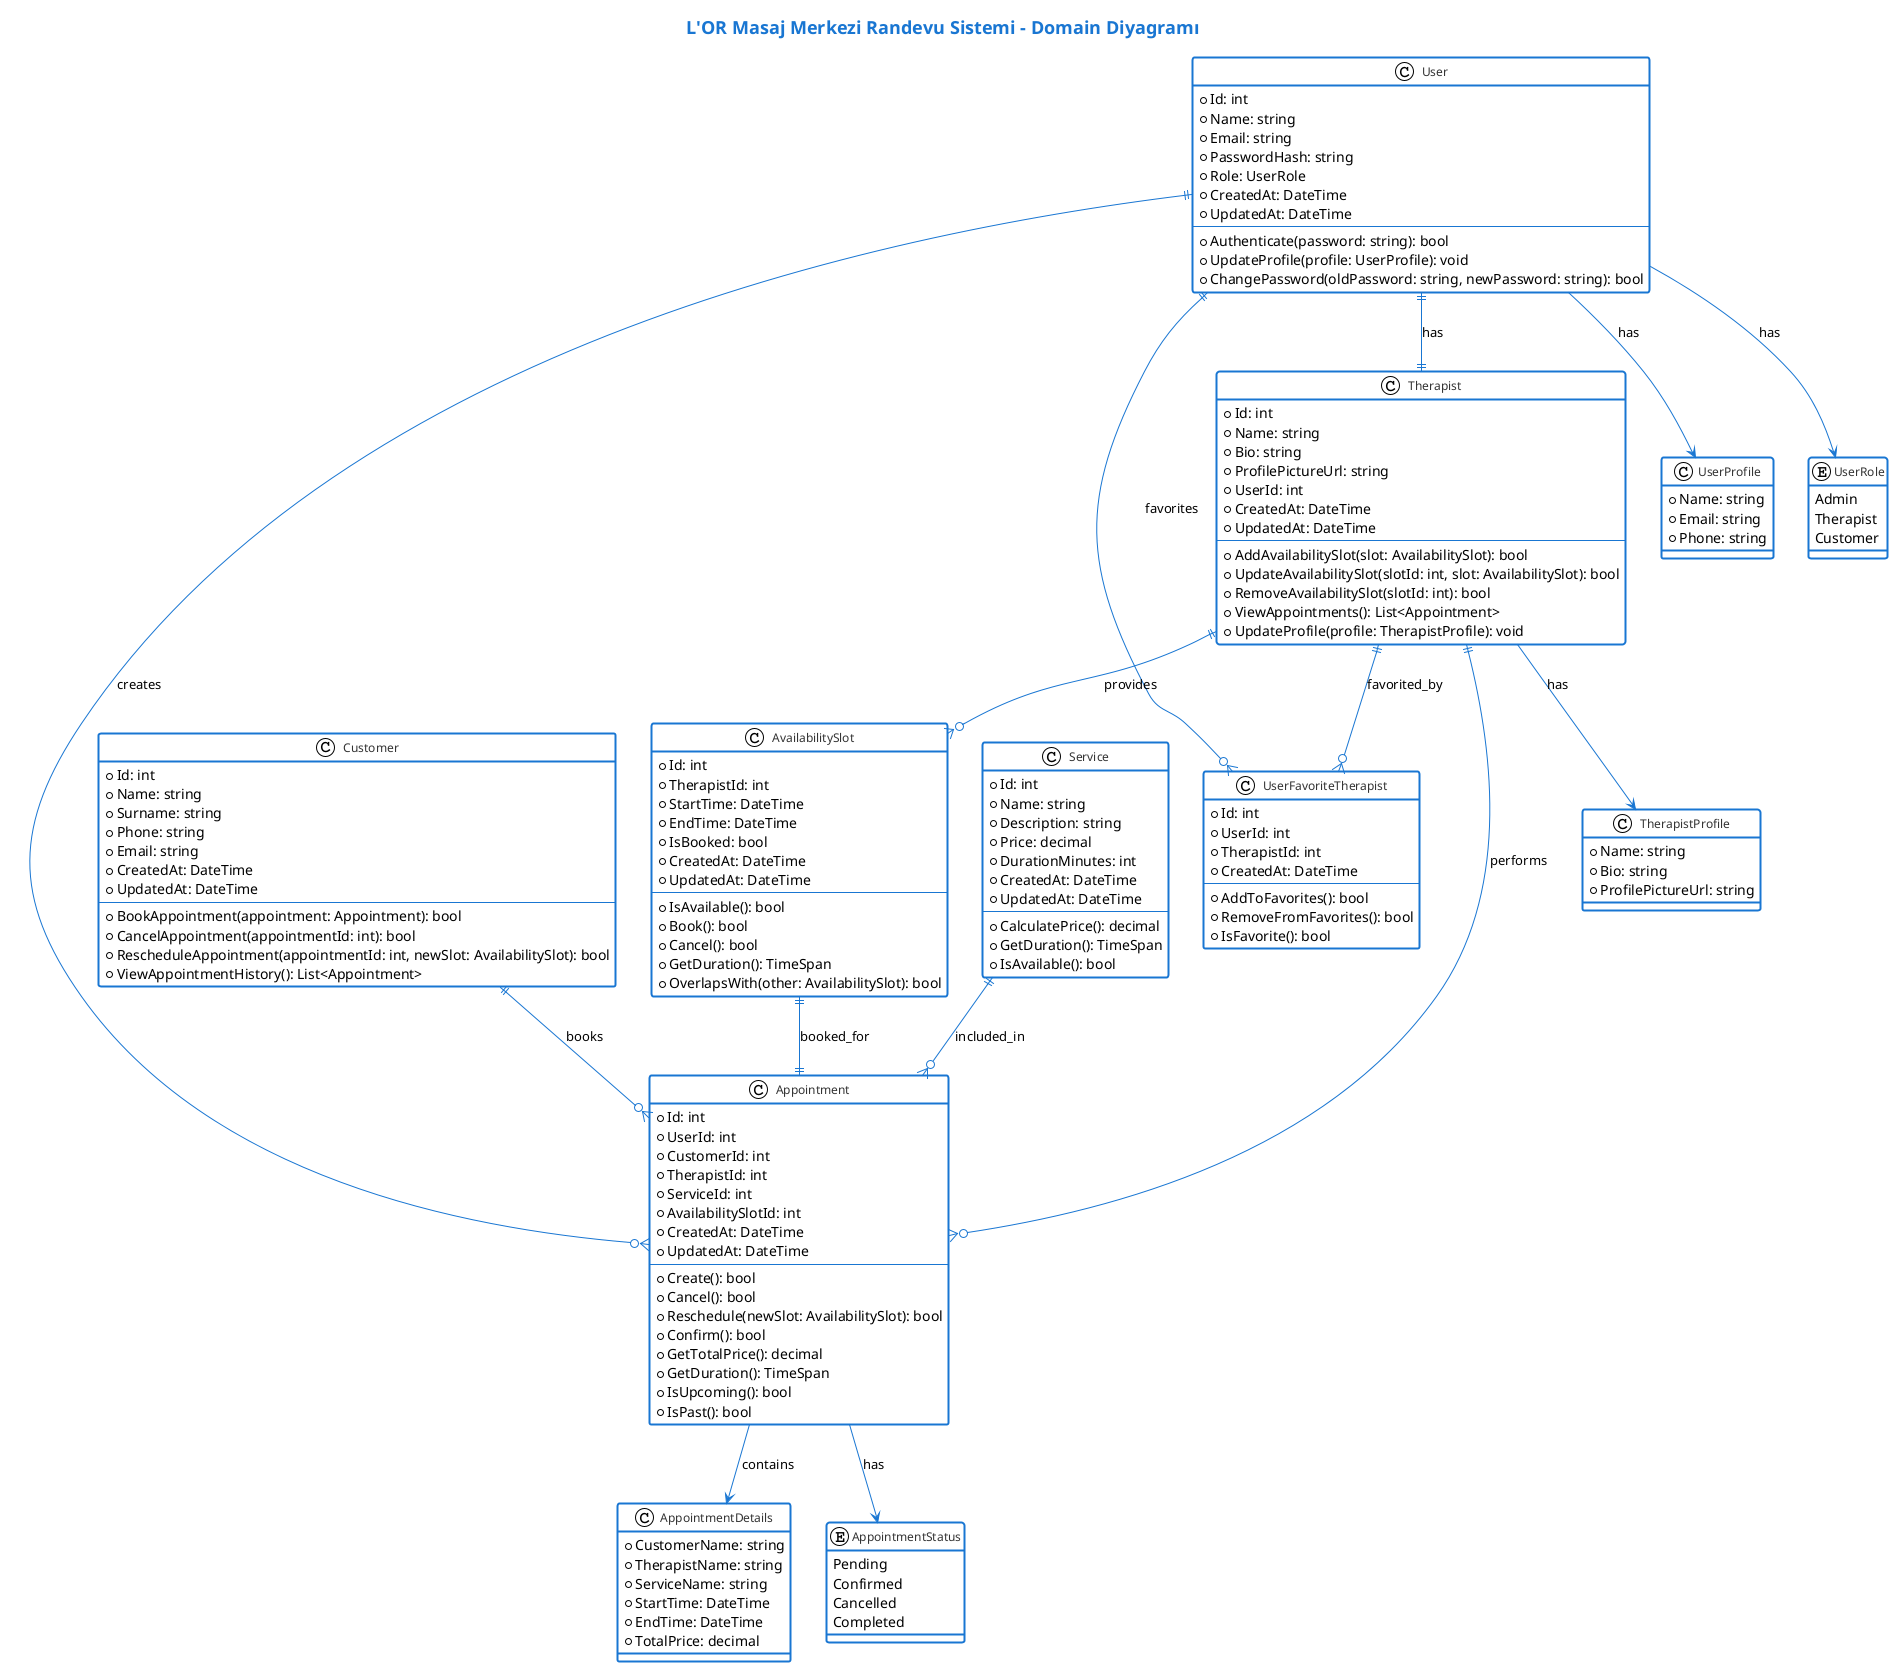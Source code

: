 @startuml LOR_Masaj_Merkezi_DomainDiagram

!theme plain
skinparam backgroundColor white
skinparam class {
    BackgroundColor white
    BorderColor #1976D2
    ArrowColor #1976D2
    FontColor #333333
    FontSize 12
    FontName Arial
    BorderThickness 2
    RoundCorner 10
}

skinparam enum {
    BackgroundColor #E3F2FD
    BorderColor #1976D2
    FontColor #1976D2
    FontSize 11
    FontName Arial
    BorderThickness 1
    RoundCorner 8
}

skinparam title {
    FontColor #1976D2
    FontSize 18
    FontName Arial
    FontStyle bold
}

title L'OR Masaj Merkezi Randevu Sistemi - Domain Diyagramı

' Ana Domain Entity'ler
class User {
    +Id: int
    +Name: string
    +Email: string
    +PasswordHash: string
    +Role: UserRole
    +CreatedAt: DateTime
    +UpdatedAt: DateTime
    --
    +Authenticate(password: string): bool
    +UpdateProfile(profile: UserProfile): void
    +ChangePassword(oldPassword: string, newPassword: string): bool
}

class Customer {
    +Id: int
    +Name: string
    +Surname: string
    +Phone: string
    +Email: string
    +CreatedAt: DateTime
    +UpdatedAt: DateTime
    --
    +BookAppointment(appointment: Appointment): bool
    +CancelAppointment(appointmentId: int): bool
    +RescheduleAppointment(appointmentId: int, newSlot: AvailabilitySlot): bool
    +ViewAppointmentHistory(): List<Appointment>
}

class Therapist {
    +Id: int
    +Name: string
    +Bio: string
    +ProfilePictureUrl: string
    +UserId: int
    +CreatedAt: DateTime
    +UpdatedAt: DateTime
    --
    +AddAvailabilitySlot(slot: AvailabilitySlot): bool
    +UpdateAvailabilitySlot(slotId: int, slot: AvailabilitySlot): bool
    +RemoveAvailabilitySlot(slotId: int): bool
    +ViewAppointments(): List<Appointment>
    +UpdateProfile(profile: TherapistProfile): void
}

class Service {
    +Id: int
    +Name: string
    +Description: string
    +Price: decimal
    +DurationMinutes: int
    +CreatedAt: DateTime
    +UpdatedAt: DateTime
    --
    +CalculatePrice(): decimal
    +GetDuration(): TimeSpan
    +IsAvailable(): bool
}

class AvailabilitySlot {
    +Id: int
    +TherapistId: int
    +StartTime: DateTime
    +EndTime: DateTime
    +IsBooked: bool
    +CreatedAt: DateTime
    +UpdatedAt: DateTime
    --
    +IsAvailable(): bool
    +Book(): bool
    +Cancel(): bool
    +GetDuration(): TimeSpan
    +OverlapsWith(other: AvailabilitySlot): bool
}

class Appointment {
    +Id: int
    +UserId: int
    +CustomerId: int
    +TherapistId: int
    +ServiceId: int
    +AvailabilitySlotId: int
    +CreatedAt: DateTime
    +UpdatedAt: DateTime
    --
    +Create(): bool
    +Cancel(): bool
    +Reschedule(newSlot: AvailabilitySlot): bool
    +Confirm(): bool
    +GetTotalPrice(): decimal
    +GetDuration(): TimeSpan
    +IsUpcoming(): bool
    +IsPast(): bool
}

class UserFavoriteTherapist {
    +Id: int
    +UserId: int
    +TherapistId: int
    +CreatedAt: DateTime
    --
    +AddToFavorites(): bool
    +RemoveFromFavorites(): bool
    +IsFavorite(): bool
}

' Value Objects
class UserProfile {
    +Name: string
    +Email: string
    +Phone: string
}

class TherapistProfile {
    +Name: string
    +Bio: string
    +ProfilePictureUrl: string
}

class AppointmentDetails {
    +CustomerName: string
    +TherapistName: string
    +ServiceName: string
    +StartTime: DateTime
    +EndTime: DateTime
    +TotalPrice: decimal
}

' Enum'lar
enum UserRole {
    Admin
    Therapist
    Customer
}

enum AppointmentStatus {
    Pending
    Confirmed
    Cancelled
    Completed
}

' İlişkiler
User ||--o{ Appointment : "creates"
User ||--o{ UserFavoriteTherapist : "favorites"
User ||--|| Therapist : "has"

Customer ||--o{ Appointment : "books"

Therapist ||--o{ AvailabilitySlot : "provides"
Therapist ||--o{ Appointment : "performs"
Therapist ||--o{ UserFavoriteTherapist : "favorited_by"

Service ||--o{ Appointment : "included_in"

AvailabilitySlot ||--|| Appointment : "booked_for"

' Value Object İlişkileri
User --> UserProfile : "has"
Therapist --> TherapistProfile : "has"
Appointment --> AppointmentDetails : "contains"

' Enum İlişkileri
User --> UserRole : "has"
Appointment --> AppointmentStatus : "has"

@enduml
